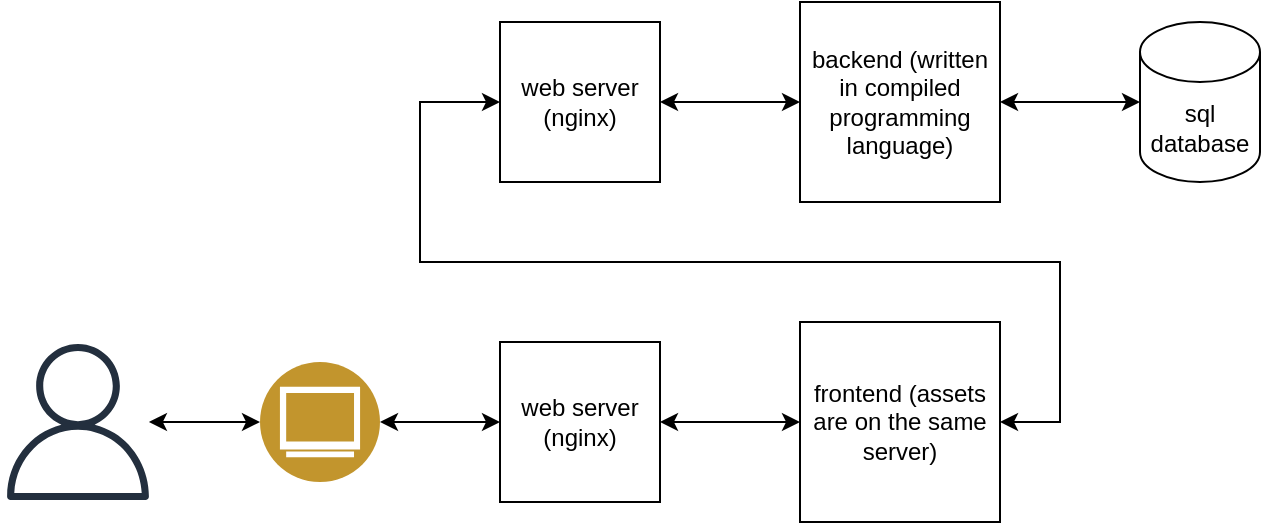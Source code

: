 <mxfile version="15.5.8" type="device"><diagram id="P67Ro_dn0wPEI2zgOhNC" name="Page-1"><mxGraphModel dx="984" dy="547" grid="1" gridSize="10" guides="1" tooltips="1" connect="1" arrows="1" fold="1" page="1" pageScale="1" pageWidth="850" pageHeight="1100" math="0" shadow="0"><root><mxCell id="0"/><mxCell id="1" parent="0"/><mxCell id="LBqbwWnF5CsLKFDI9v8y-3" style="edgeStyle=orthogonalEdgeStyle;rounded=0;orthogonalLoop=1;jettySize=auto;html=1;entryX=0;entryY=0.5;entryDx=0;entryDy=0;startArrow=classic;startFill=1;" edge="1" parent="1" source="LBqbwWnF5CsLKFDI9v8y-1" target="LBqbwWnF5CsLKFDI9v8y-2"><mxGeometry relative="1" as="geometry"/></mxCell><mxCell id="LBqbwWnF5CsLKFDI9v8y-1" value="web server (nginx)" style="whiteSpace=wrap;html=1;aspect=fixed;" vertex="1" parent="1"><mxGeometry x="290" y="80" width="80" height="80" as="geometry"/></mxCell><mxCell id="LBqbwWnF5CsLKFDI9v8y-12" style="edgeStyle=orthogonalEdgeStyle;rounded=0;orthogonalLoop=1;jettySize=auto;html=1;startArrow=classic;startFill=1;" edge="1" parent="1" source="LBqbwWnF5CsLKFDI9v8y-2" target="LBqbwWnF5CsLKFDI9v8y-11"><mxGeometry relative="1" as="geometry"/></mxCell><mxCell id="LBqbwWnF5CsLKFDI9v8y-2" value="backend (written in compiled programming language)" style="whiteSpace=wrap;html=1;aspect=fixed;" vertex="1" parent="1"><mxGeometry x="440" y="70" width="100" height="100" as="geometry"/></mxCell><mxCell id="LBqbwWnF5CsLKFDI9v8y-7" style="edgeStyle=orthogonalEdgeStyle;rounded=0;orthogonalLoop=1;jettySize=auto;html=1;entryX=0;entryY=0.5;entryDx=0;entryDy=0;endArrow=classic;endFill=1;startArrow=classic;startFill=1;" edge="1" parent="1" source="LBqbwWnF5CsLKFDI9v8y-5" target="LBqbwWnF5CsLKFDI9v8y-6"><mxGeometry relative="1" as="geometry"/></mxCell><mxCell id="LBqbwWnF5CsLKFDI9v8y-5" value="web server (nginx)" style="whiteSpace=wrap;html=1;aspect=fixed;" vertex="1" parent="1"><mxGeometry x="290" y="240" width="80" height="80" as="geometry"/></mxCell><mxCell id="LBqbwWnF5CsLKFDI9v8y-8" style="edgeStyle=orthogonalEdgeStyle;rounded=0;orthogonalLoop=1;jettySize=auto;html=1;entryX=0;entryY=0.5;entryDx=0;entryDy=0;startArrow=classic;startFill=1;" edge="1" parent="1" source="LBqbwWnF5CsLKFDI9v8y-6" target="LBqbwWnF5CsLKFDI9v8y-1"><mxGeometry relative="1" as="geometry"><Array as="points"><mxPoint x="570" y="280"/><mxPoint x="570" y="200"/><mxPoint x="250" y="200"/><mxPoint x="250" y="120"/></Array></mxGeometry></mxCell><mxCell id="LBqbwWnF5CsLKFDI9v8y-6" value="frontend (assets are on the same server)" style="whiteSpace=wrap;html=1;aspect=fixed;" vertex="1" parent="1"><mxGeometry x="440" y="230" width="100" height="100" as="geometry"/></mxCell><mxCell id="LBqbwWnF5CsLKFDI9v8y-10" style="edgeStyle=orthogonalEdgeStyle;rounded=0;orthogonalLoop=1;jettySize=auto;html=1;entryX=0;entryY=0.5;entryDx=0;entryDy=0;startArrow=classic;startFill=1;exitX=1;exitY=0.5;exitDx=0;exitDy=0;" edge="1" parent="1" source="LBqbwWnF5CsLKFDI9v8y-14" target="LBqbwWnF5CsLKFDI9v8y-5"><mxGeometry relative="1" as="geometry"/></mxCell><mxCell id="LBqbwWnF5CsLKFDI9v8y-15" style="edgeStyle=orthogonalEdgeStyle;rounded=0;orthogonalLoop=1;jettySize=auto;html=1;entryX=0;entryY=0.5;entryDx=0;entryDy=0;startArrow=classic;startFill=1;endArrow=classic;endFill=1;" edge="1" parent="1" source="LBqbwWnF5CsLKFDI9v8y-9" target="LBqbwWnF5CsLKFDI9v8y-14"><mxGeometry relative="1" as="geometry"/></mxCell><mxCell id="LBqbwWnF5CsLKFDI9v8y-9" value="" style="sketch=0;outlineConnect=0;fontColor=#232F3E;gradientColor=none;fillColor=#232F3E;strokeColor=none;dashed=0;verticalLabelPosition=bottom;verticalAlign=top;align=center;html=1;fontSize=12;fontStyle=0;aspect=fixed;pointerEvents=1;shape=mxgraph.aws4.user;" vertex="1" parent="1"><mxGeometry x="40" y="241" width="78" height="78" as="geometry"/></mxCell><mxCell id="LBqbwWnF5CsLKFDI9v8y-11" value="sql database" style="shape=cylinder3;whiteSpace=wrap;html=1;boundedLbl=1;backgroundOutline=1;size=15;" vertex="1" parent="1"><mxGeometry x="610" y="80" width="60" height="80" as="geometry"/></mxCell><mxCell id="LBqbwWnF5CsLKFDI9v8y-14" value="" style="aspect=fixed;perimeter=ellipsePerimeter;html=1;align=center;shadow=0;dashed=0;fontColor=#4277BB;labelBackgroundColor=#ffffff;fontSize=12;spacingTop=3;image;image=img/lib/ibm/users/browser.svg;" vertex="1" parent="1"><mxGeometry x="170" y="250" width="60" height="60" as="geometry"/></mxCell></root></mxGraphModel></diagram></mxfile>